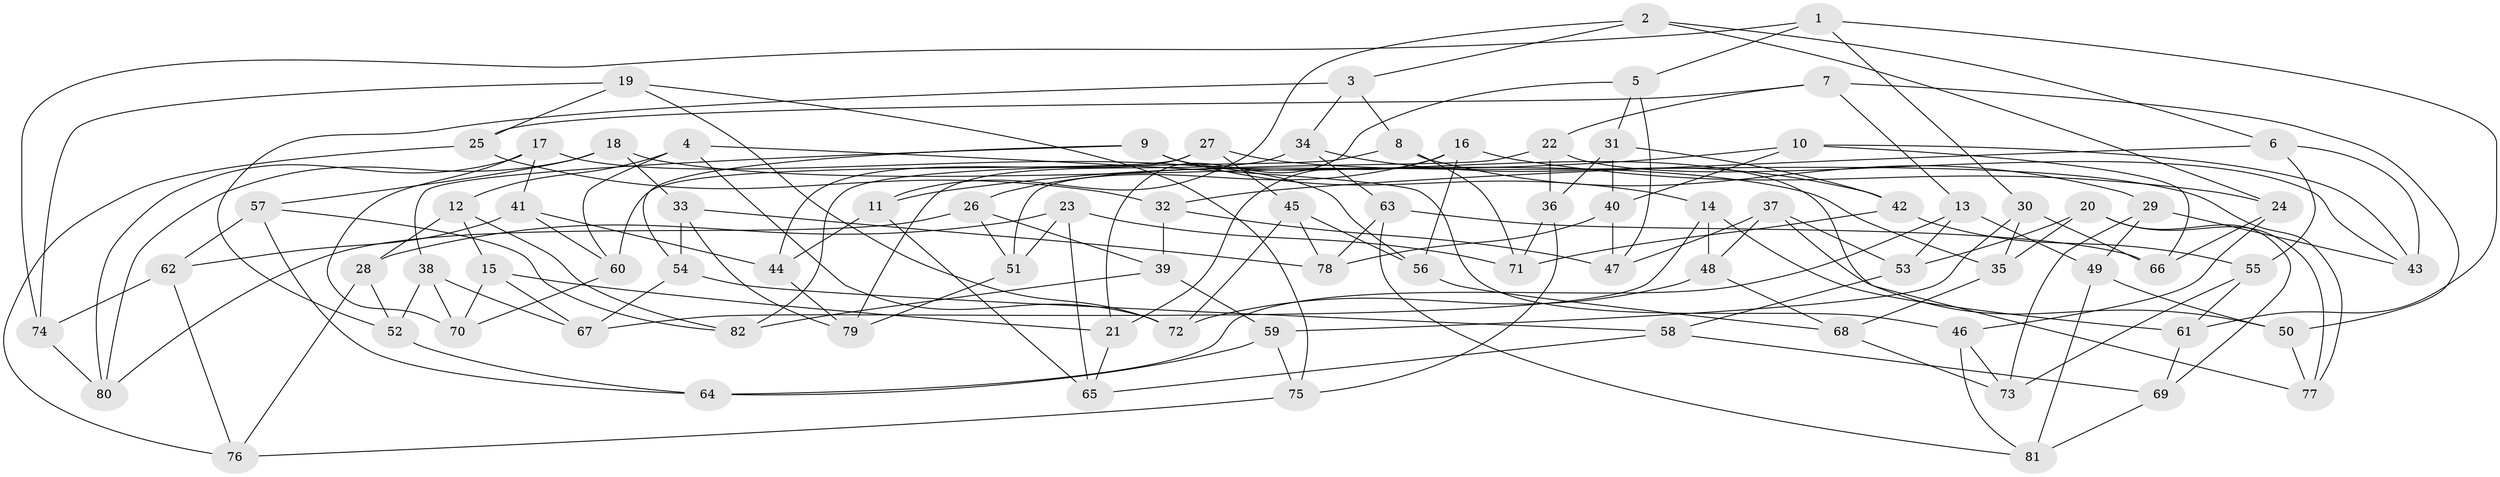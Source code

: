 // Generated by graph-tools (version 1.1) at 2025/38/03/09/25 02:38:10]
// undirected, 82 vertices, 164 edges
graph export_dot {
graph [start="1"]
  node [color=gray90,style=filled];
  1;
  2;
  3;
  4;
  5;
  6;
  7;
  8;
  9;
  10;
  11;
  12;
  13;
  14;
  15;
  16;
  17;
  18;
  19;
  20;
  21;
  22;
  23;
  24;
  25;
  26;
  27;
  28;
  29;
  30;
  31;
  32;
  33;
  34;
  35;
  36;
  37;
  38;
  39;
  40;
  41;
  42;
  43;
  44;
  45;
  46;
  47;
  48;
  49;
  50;
  51;
  52;
  53;
  54;
  55;
  56;
  57;
  58;
  59;
  60;
  61;
  62;
  63;
  64;
  65;
  66;
  67;
  68;
  69;
  70;
  71;
  72;
  73;
  74;
  75;
  76;
  77;
  78;
  79;
  80;
  81;
  82;
  1 -- 30;
  1 -- 61;
  1 -- 74;
  1 -- 5;
  2 -- 3;
  2 -- 24;
  2 -- 11;
  2 -- 6;
  3 -- 8;
  3 -- 52;
  3 -- 34;
  4 -- 12;
  4 -- 72;
  4 -- 60;
  4 -- 46;
  5 -- 47;
  5 -- 21;
  5 -- 31;
  6 -- 32;
  6 -- 55;
  6 -- 43;
  7 -- 22;
  7 -- 50;
  7 -- 25;
  7 -- 13;
  8 -- 71;
  8 -- 82;
  8 -- 29;
  9 -- 54;
  9 -- 77;
  9 -- 14;
  9 -- 38;
  10 -- 11;
  10 -- 43;
  10 -- 40;
  10 -- 66;
  11 -- 65;
  11 -- 44;
  12 -- 15;
  12 -- 82;
  12 -- 28;
  13 -- 64;
  13 -- 49;
  13 -- 53;
  14 -- 67;
  14 -- 48;
  14 -- 61;
  15 -- 70;
  15 -- 67;
  15 -- 21;
  16 -- 26;
  16 -- 56;
  16 -- 24;
  16 -- 21;
  17 -- 70;
  17 -- 56;
  17 -- 80;
  17 -- 41;
  18 -- 57;
  18 -- 33;
  18 -- 35;
  18 -- 80;
  19 -- 75;
  19 -- 25;
  19 -- 74;
  19 -- 72;
  20 -- 35;
  20 -- 77;
  20 -- 69;
  20 -- 53;
  21 -- 65;
  22 -- 43;
  22 -- 51;
  22 -- 36;
  23 -- 51;
  23 -- 65;
  23 -- 28;
  23 -- 71;
  24 -- 66;
  24 -- 46;
  25 -- 32;
  25 -- 76;
  26 -- 80;
  26 -- 39;
  26 -- 51;
  27 -- 77;
  27 -- 45;
  27 -- 44;
  27 -- 60;
  28 -- 52;
  28 -- 76;
  29 -- 49;
  29 -- 73;
  29 -- 43;
  30 -- 35;
  30 -- 59;
  30 -- 66;
  31 -- 36;
  31 -- 42;
  31 -- 40;
  32 -- 39;
  32 -- 47;
  33 -- 54;
  33 -- 79;
  33 -- 78;
  34 -- 63;
  34 -- 79;
  34 -- 42;
  35 -- 68;
  36 -- 75;
  36 -- 71;
  37 -- 50;
  37 -- 48;
  37 -- 53;
  37 -- 47;
  38 -- 67;
  38 -- 70;
  38 -- 52;
  39 -- 59;
  39 -- 82;
  40 -- 78;
  40 -- 47;
  41 -- 62;
  41 -- 60;
  41 -- 44;
  42 -- 55;
  42 -- 71;
  44 -- 79;
  45 -- 56;
  45 -- 72;
  45 -- 78;
  46 -- 81;
  46 -- 73;
  48 -- 72;
  48 -- 68;
  49 -- 50;
  49 -- 81;
  50 -- 77;
  51 -- 79;
  52 -- 64;
  53 -- 58;
  54 -- 67;
  54 -- 58;
  55 -- 61;
  55 -- 73;
  56 -- 68;
  57 -- 62;
  57 -- 64;
  57 -- 82;
  58 -- 65;
  58 -- 69;
  59 -- 75;
  59 -- 64;
  60 -- 70;
  61 -- 69;
  62 -- 76;
  62 -- 74;
  63 -- 78;
  63 -- 66;
  63 -- 81;
  68 -- 73;
  69 -- 81;
  74 -- 80;
  75 -- 76;
}

